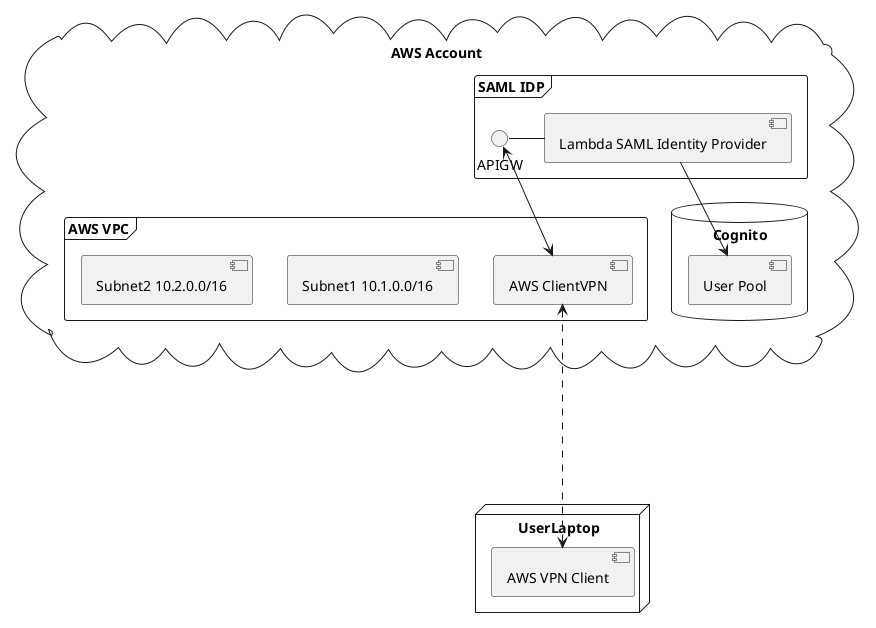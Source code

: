 @startuml
skinparam componentStyle uml2

cloud "AWS Account" {
    frame "SAML IDP" {
        APIGW - [Lambda SAML Identity Provider]
    }
    database "Cognito" {
            [User Pool]
    }
    frame "AWS VPC" {
       [AWS ClientVPN]
        [Subnet1 10.1.0.0/16]
        [Subnet2 10.2.0.0/16]
       
    }
}



node "UserLaptop" {
    [AWS VPN Client]
}

[APIGW] <--> [AWS ClientVPN] 
[Lambda SAML Identity Provider] -down-> [User Pool]
[AWS ClientVPN]  <.....> [AWS VPN Client]

@enduml
